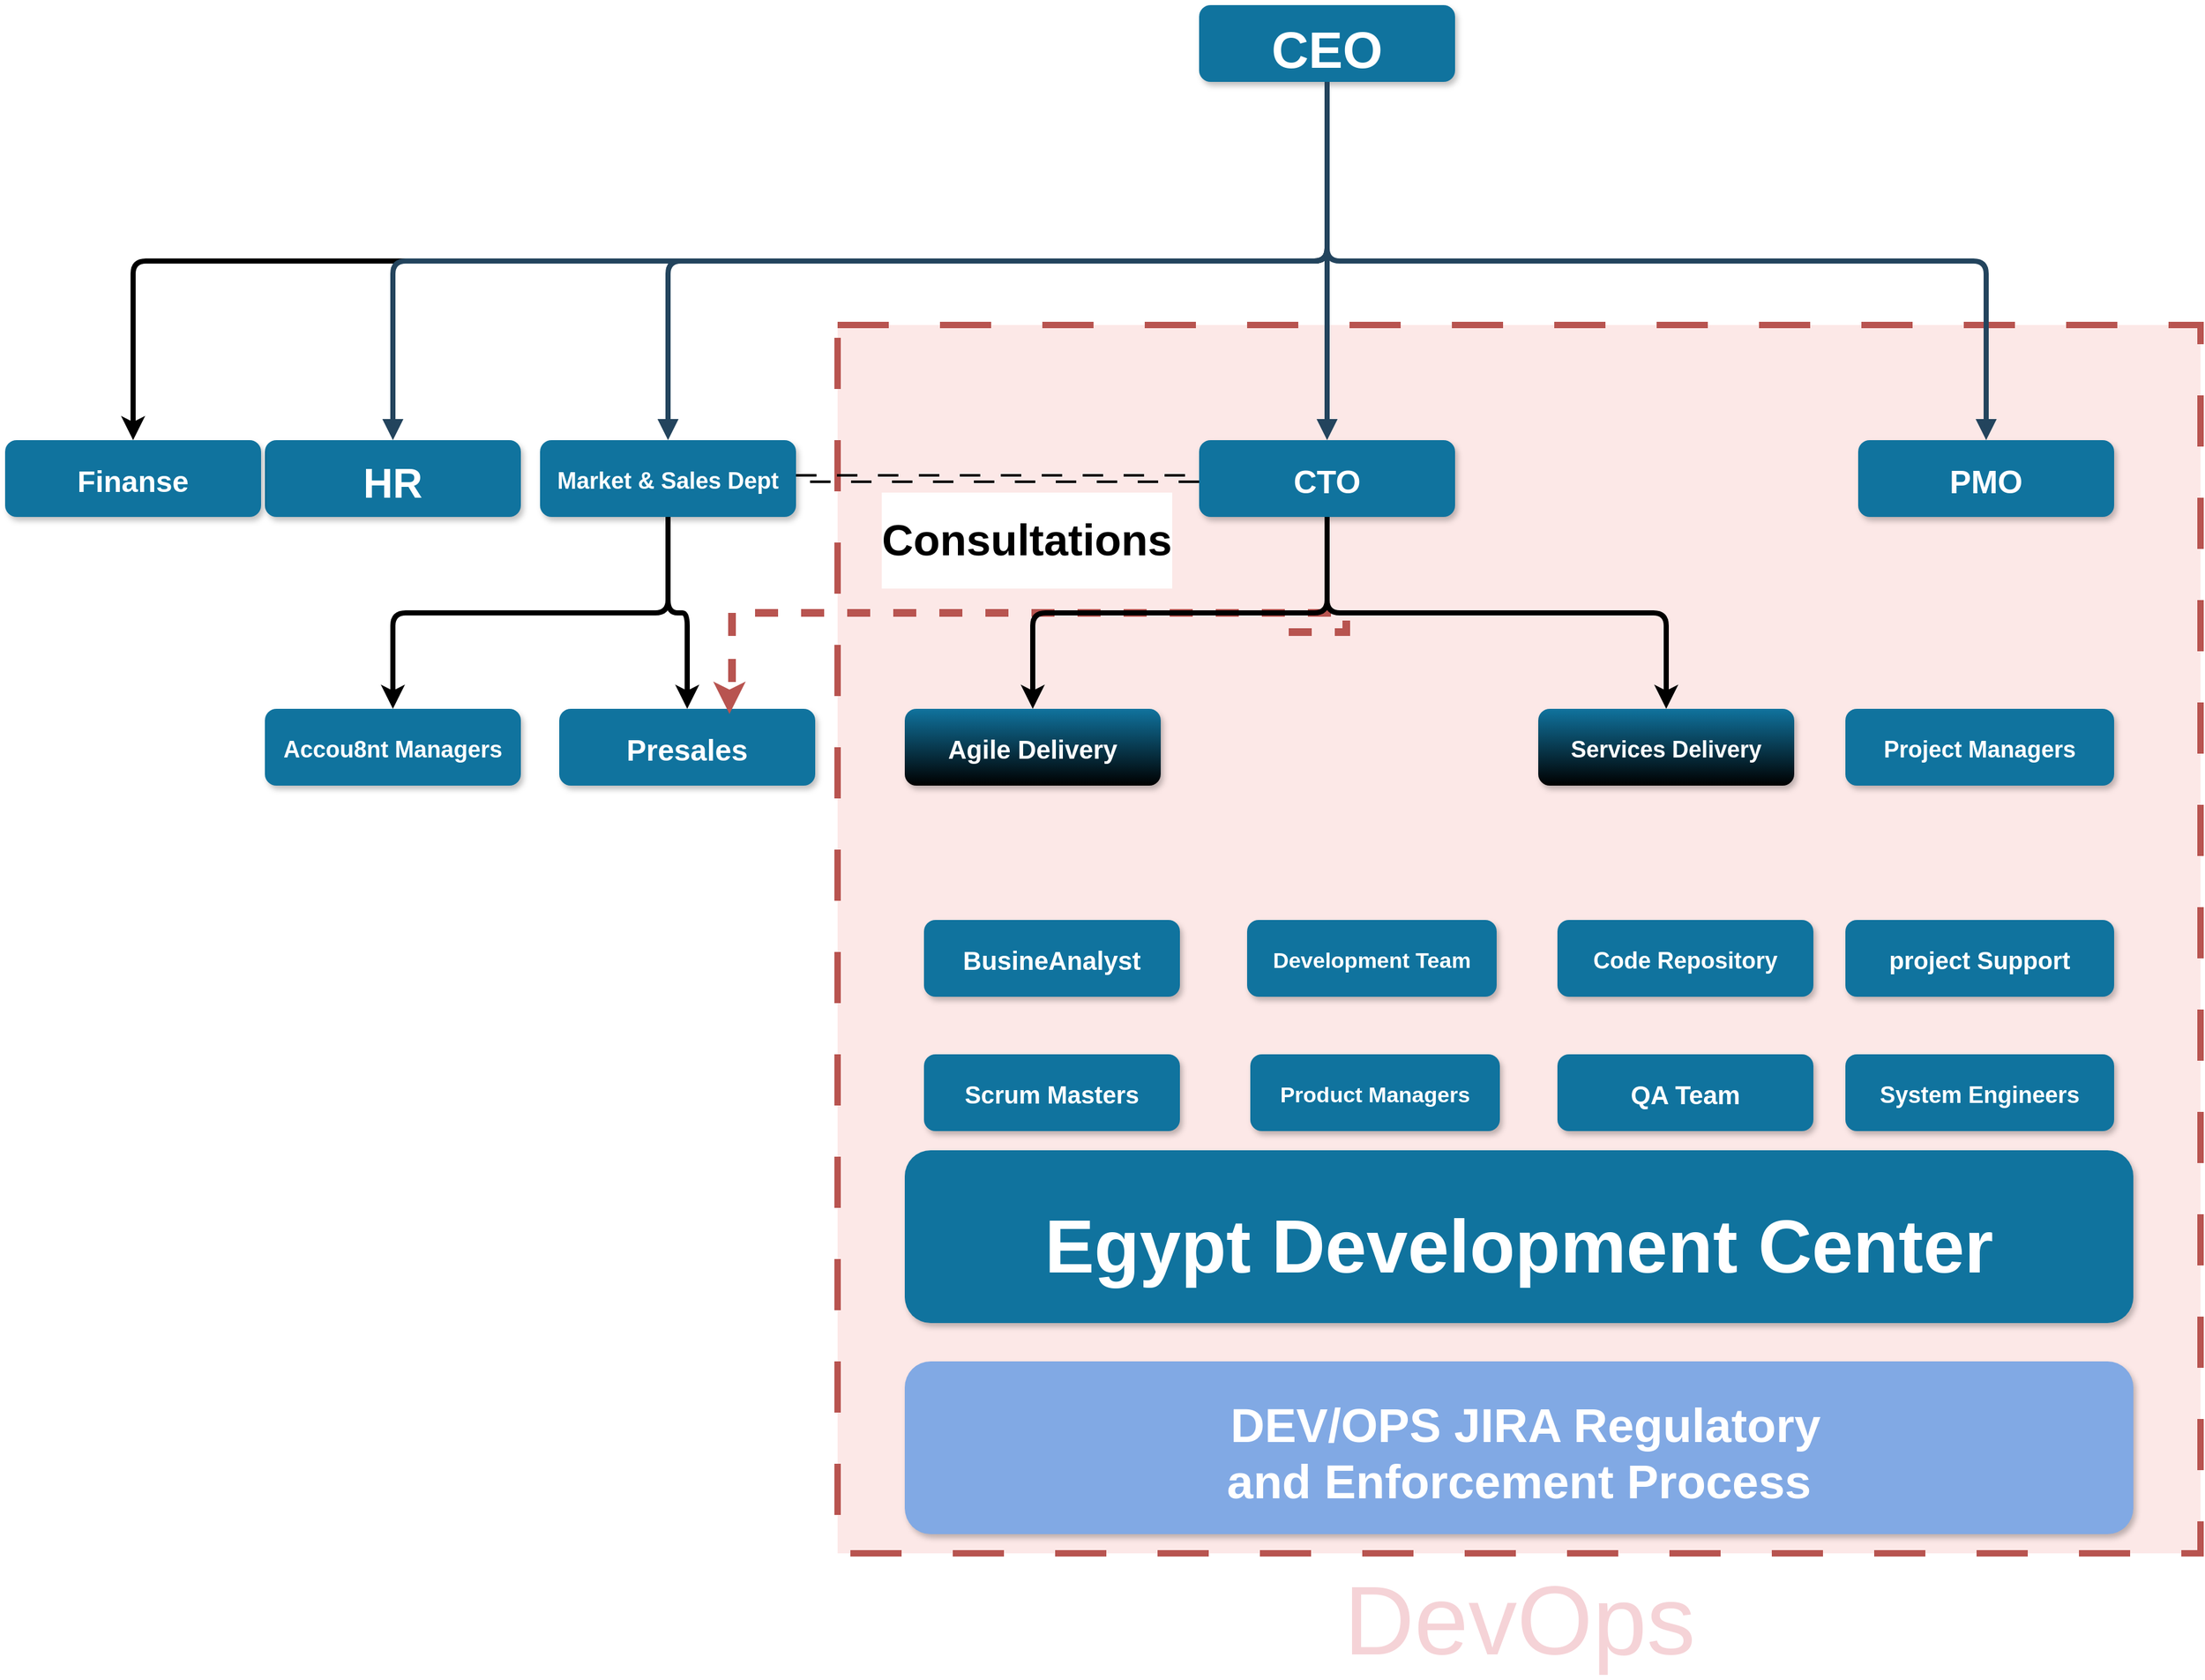 <mxfile version="21.3.8" type="github">
  <diagram name="Page-1" id="97916047-d0de-89f5-080d-49f4d83e522f">
    <mxGraphModel dx="4753.5" dy="1537" grid="1" gridSize="15" guides="1" tooltips="1" connect="1" arrows="1" fold="1" page="1" pageScale="1.5" pageWidth="1169" pageHeight="827" background="none" math="0" shadow="0">
      <root>
        <mxCell id="0" />
        <mxCell id="1" parent="0" />
        <mxCell id="q62X1OPbBHmOXAmcqwwK-60" value="&lt;font color=&quot;#f5d3d7&quot;&gt;DevOps&lt;/font&gt;" style="rounded=0;whiteSpace=wrap;html=1;absoluteArcSize=1;arcSize=14;strokeWidth=5;fillColor=#fce8e7;strokeColor=#b85450;dashed=1;dashPattern=8 8;fontSize=76;labelPosition=center;verticalLabelPosition=bottom;align=center;verticalAlign=top;fontColor=#ff0000;" parent="1" vertex="1">
          <mxGeometry x="-1102.5" y="300" width="1065" height="960" as="geometry" />
        </mxCell>
        <mxCell id="CrXu2PX2MfrCH1NT0C0y-90" style="edgeStyle=orthogonalEdgeStyle;rounded=1;orthogonalLoop=1;jettySize=auto;html=1;entryX=0.5;entryY=0;entryDx=0;entryDy=0;strokeWidth=4;exitX=0.5;exitY=1;exitDx=0;exitDy=0;" parent="1" source="2" target="CrXu2PX2MfrCH1NT0C0y-88" edge="1">
          <mxGeometry relative="1" as="geometry">
            <Array as="points" />
          </mxGeometry>
        </mxCell>
        <mxCell id="2" value="CEO" style="rounded=1;fillColor=#10739E;strokeColor=none;shadow=1;gradientColor=none;fontStyle=1;fontColor=#FFFFFF;fontSize=40;" parent="1" vertex="1">
          <mxGeometry x="-820" y="50" width="200" height="60" as="geometry" />
        </mxCell>
        <mxCell id="CrXu2PX2MfrCH1NT0C0y-84" style="edgeStyle=orthogonalEdgeStyle;rounded=1;orthogonalLoop=1;jettySize=auto;html=1;exitX=0.5;exitY=1;exitDx=0;exitDy=0;entryX=0.58;entryY=0.167;entryDx=0;entryDy=0;entryPerimeter=0;strokeWidth=4;strokeColor=none;" parent="1" source="4" target="CrXu2PX2MfrCH1NT0C0y-81" edge="1">
          <mxGeometry relative="1" as="geometry" />
        </mxCell>
        <mxCell id="CrXu2PX2MfrCH1NT0C0y-85" style="edgeStyle=orthogonalEdgeStyle;rounded=1;orthogonalLoop=1;jettySize=auto;html=1;exitX=0.5;exitY=1;exitDx=0;exitDy=0;entryX=0.5;entryY=0;entryDx=0;entryDy=0;strokeWidth=4;" parent="1" source="4" target="CrXu2PX2MfrCH1NT0C0y-81" edge="1">
          <mxGeometry relative="1" as="geometry" />
        </mxCell>
        <mxCell id="CrXu2PX2MfrCH1NT0C0y-86" style="edgeStyle=orthogonalEdgeStyle;rounded=1;orthogonalLoop=1;jettySize=auto;html=1;entryX=0.5;entryY=0;entryDx=0;entryDy=0;strokeWidth=4;exitX=0.5;exitY=1;exitDx=0;exitDy=0;" parent="1" source="4" target="CrXu2PX2MfrCH1NT0C0y-83" edge="1">
          <mxGeometry relative="1" as="geometry" />
        </mxCell>
        <mxCell id="6kh2NXwSWNFiOTCWh3Pq-35" style="edgeStyle=orthogonalEdgeStyle;rounded=0;orthogonalLoop=1;jettySize=auto;html=1;entryX=0;entryY=0.5;entryDx=0;entryDy=0;dashed=1;dashPattern=8 8;shape=link;strokeWidth=2;" edge="1" parent="1" source="4" target="CrXu2PX2MfrCH1NT0C0y-61">
          <mxGeometry relative="1" as="geometry" />
        </mxCell>
        <mxCell id="4" value="Market &amp; Sales Dept" style="rounded=1;fillColor=#10739E;strokeColor=none;shadow=1;gradientColor=none;fontStyle=1;fontColor=#FFFFFF;fontSize=18;" parent="1" vertex="1">
          <mxGeometry x="-1335" y="390" width="200" height="60" as="geometry" />
        </mxCell>
        <mxCell id="5" value="PMO " style="rounded=1;fillColor=#10739E;strokeColor=none;shadow=1;gradientColor=none;fontStyle=1;fontColor=#FFFFFF;fontSize=25;" parent="1" vertex="1">
          <mxGeometry x="-305" y="390" width="200" height="60" as="geometry" />
        </mxCell>
        <mxCell id="6" value="HR" style="rounded=1;fillColor=#10739E;strokeColor=none;shadow=1;gradientColor=none;fontStyle=1;fontColor=#FFFFFF;fontSize=32;" parent="1" vertex="1">
          <mxGeometry x="-1550" y="390" width="200" height="60" as="geometry" />
        </mxCell>
        <mxCell id="8" value="Development Team" style="rounded=1;fillColor=#10739E;strokeColor=none;shadow=1;gradientColor=none;fontStyle=1;fontColor=#FFFFFF;fontSize=17;" parent="1" vertex="1">
          <mxGeometry x="-782.5" y="765" width="195" height="60" as="geometry" />
        </mxCell>
        <mxCell id="13" value="Code Repository" style="rounded=1;fillColor=#10739E;strokeColor=none;shadow=1;gradientColor=none;fontStyle=1;fontColor=#FFFFFF;fontSize=18;" parent="1" vertex="1">
          <mxGeometry x="-540" y="765" width="200" height="60" as="geometry" />
        </mxCell>
        <mxCell id="18" value="BusineAnalyst" style="rounded=1;fillColor=#10739E;strokeColor=none;shadow=1;gradientColor=none;fontStyle=1;fontColor=#FFFFFF;fontSize=20;" parent="1" vertex="1">
          <mxGeometry x="-1035" y="765" width="200" height="60" as="geometry" />
        </mxCell>
        <mxCell id="23" value=" DEV/OPS JIRA Regulatory &#xa;and Enforcement Process" style="rounded=1;fillColor=#81a9e4;strokeColor=none;shadow=1;gradientColor=none;fontStyle=1;fontColor=#FFFFFF;fontSize=37;" parent="1" vertex="1">
          <mxGeometry x="-1050" y="1110" width="960" height="135" as="geometry" />
        </mxCell>
        <mxCell id="30" value="" style="edgeStyle=elbowEdgeStyle;elbow=vertical;strokeWidth=4;endArrow=block;endFill=1;fontStyle=1;strokeColor=#23445D;exitX=0.5;exitY=1;exitDx=0;exitDy=0;entryX=0.5;entryY=0;entryDx=0;entryDy=0;" parent="1" target="5" edge="1">
          <mxGeometry x="-1340" y="130" width="100" height="100" as="geometry">
            <mxPoint x="-720" y="110" as="sourcePoint" />
            <mxPoint x="320" y="400" as="targetPoint" />
            <Array as="points">
              <mxPoint x="-170" y="250" />
            </Array>
          </mxGeometry>
        </mxCell>
        <mxCell id="31" value="" style="edgeStyle=elbowEdgeStyle;elbow=vertical;strokeWidth=4;endArrow=block;endFill=1;fontStyle=1;strokeColor=#23445D;exitX=0.5;exitY=1;exitDx=0;exitDy=0;" parent="1" source="2" target="4" edge="1">
          <mxGeometry x="-1340" y="130" width="100" height="100" as="geometry">
            <mxPoint x="-579" y="370" as="sourcePoint" />
            <mxPoint x="-1240" y="130" as="targetPoint" />
          </mxGeometry>
        </mxCell>
        <mxCell id="32" value="" style="edgeStyle=elbowEdgeStyle;elbow=vertical;strokeWidth=4;endArrow=block;endFill=1;fontStyle=1;strokeColor=#23445D;exitX=0.5;exitY=1;exitDx=0;exitDy=0;" parent="1" source="2" target="6" edge="1">
          <mxGeometry x="-1340" y="130" width="100" height="100" as="geometry">
            <mxPoint x="-579" y="370" as="sourcePoint" />
            <mxPoint x="-1240" y="130" as="targetPoint" />
            <Array as="points" />
          </mxGeometry>
        </mxCell>
        <mxCell id="CrXu2PX2MfrCH1NT0C0y-64" value="" style="edgeStyle=elbowEdgeStyle;elbow=vertical;strokeWidth=4;endArrow=block;endFill=1;fontStyle=1;strokeColor=#23445D;exitX=0.5;exitY=1;exitDx=0;exitDy=0;entryX=0.5;entryY=0;entryDx=0;entryDy=0;" parent="1" source="2" target="CrXu2PX2MfrCH1NT0C0y-61" edge="1">
          <mxGeometry x="-1330" y="140" width="100" height="100" as="geometry">
            <mxPoint x="-550" y="120" as="sourcePoint" />
            <mxPoint x="-400" y="430" as="targetPoint" />
            <Array as="points">
              <mxPoint x="-760" y="250" />
              <mxPoint x="-90" y="430" />
              <mxPoint x="-340" y="270" />
              <mxPoint x="-360" y="230" />
              <mxPoint x="-320" y="274" />
            </Array>
          </mxGeometry>
        </mxCell>
        <mxCell id="CrXu2PX2MfrCH1NT0C0y-70" value="Services Delivery" style="rounded=1;fillColor=#10739E;strokeColor=none;shadow=1;gradientColor=default;fontStyle=1;fontColor=#FFFFFF;fontSize=18;" parent="1" vertex="1">
          <mxGeometry x="-555" y="600" width="200" height="60" as="geometry" />
        </mxCell>
        <mxCell id="CrXu2PX2MfrCH1NT0C0y-81" value="Presales" style="rounded=1;fillColor=#10739E;strokeColor=none;shadow=1;gradientColor=none;fontStyle=1;fontColor=#FFFFFF;fontSize=23;" parent="1" vertex="1">
          <mxGeometry x="-1320" y="600" width="200" height="60" as="geometry" />
        </mxCell>
        <mxCell id="CrXu2PX2MfrCH1NT0C0y-83" value="Accou8nt Managers" style="rounded=1;fillColor=#10739E;strokeColor=none;shadow=1;gradientColor=none;fontStyle=1;fontColor=#FFFFFF;fontSize=18;" parent="1" vertex="1">
          <mxGeometry x="-1550" y="600" width="200" height="60" as="geometry" />
        </mxCell>
        <mxCell id="CrXu2PX2MfrCH1NT0C0y-88" value="Finanse" style="rounded=1;fillColor=#10739E;strokeColor=none;shadow=1;gradientColor=none;fontStyle=1;fontColor=#FFFFFF;fontSize=23;" parent="1" vertex="1">
          <mxGeometry x="-1753" y="390" width="200" height="60" as="geometry" />
        </mxCell>
        <mxCell id="q62X1OPbBHmOXAmcqwwK-58" style="edgeStyle=orthogonalEdgeStyle;rounded=0;orthogonalLoop=1;jettySize=auto;html=1;dashed=1;strokeWidth=6;fillColor=#f8cecc;strokeColor=#b85450;entryX=0.665;entryY=-0.183;entryDx=0;entryDy=0;entryPerimeter=0;" parent="1" edge="1">
          <mxGeometry relative="1" as="geometry">
            <Array as="points">
              <mxPoint x="-705" y="540" />
              <mxPoint x="-705" y="525" />
              <mxPoint x="-1185" y="525" />
              <mxPoint x="-1185" y="585" />
              <mxPoint x="-1187" y="585" />
            </Array>
            <mxPoint x="-750" y="540" as="sourcePoint" />
            <mxPoint x="-1187" y="604.02" as="targetPoint" />
          </mxGeometry>
        </mxCell>
        <mxCell id="6kh2NXwSWNFiOTCWh3Pq-34" value="&lt;h2 style=&quot;font-size: 21px;&quot;&gt;&lt;font style=&quot;font-size: 34px;&quot;&gt;Consultations&lt;/font&gt;&lt;/h2&gt;" style="edgeLabel;html=1;align=center;verticalAlign=middle;resizable=0;points=[];" vertex="1" connectable="0" parent="q62X1OPbBHmOXAmcqwwK-58">
          <mxGeometry y="-57" relative="1" as="geometry">
            <mxPoint as="offset" />
          </mxGeometry>
        </mxCell>
        <mxCell id="5qOrhaFOBWcQHs733vTS-32" style="edgeStyle=orthogonalEdgeStyle;rounded=1;orthogonalLoop=1;jettySize=auto;html=1;strokeWidth=4;exitX=0.5;exitY=1;exitDx=0;exitDy=0;" parent="1" source="CrXu2PX2MfrCH1NT0C0y-61" target="CrXu2PX2MfrCH1NT0C0y-70" edge="1">
          <mxGeometry relative="1" as="geometry" />
        </mxCell>
        <mxCell id="CrXu2PX2MfrCH1NT0C0y-61" value="CTO" style="rounded=1;fillColor=#10739E;strokeColor=none;shadow=1;gradientColor=none;fontStyle=1;fontColor=#FFFFFF;fontSize=25;" parent="1" vertex="1">
          <mxGeometry x="-820" y="390" width="200" height="60" as="geometry" />
        </mxCell>
        <mxCell id="CrXu2PX2MfrCH1NT0C0y-106" value="System Engineers " style="rounded=1;fillColor=#10739E;strokeColor=none;shadow=1;gradientColor=none;fontStyle=1;fontColor=#FFFFFF;fontSize=18;" parent="1" vertex="1">
          <mxGeometry x="-315" y="870" width="210" height="60" as="geometry" />
        </mxCell>
        <mxCell id="CrXu2PX2MfrCH1NT0C0y-108" value="Project Managers" style="rounded=1;fillColor=#10739E;strokeColor=none;shadow=1;gradientColor=none;fontStyle=1;fontColor=#FFFFFF;fontSize=18;" parent="1" vertex="1">
          <mxGeometry x="-315" y="600" width="210" height="60" as="geometry" />
        </mxCell>
        <mxCell id="CrXu2PX2MfrCH1NT0C0y-122" value="QA Team" style="rounded=1;fillColor=#10739E;strokeColor=none;shadow=1;gradientColor=none;fontStyle=1;fontColor=#FFFFFF;fontSize=20;" parent="1" vertex="1">
          <mxGeometry x="-540" y="870" width="200" height="60" as="geometry" />
        </mxCell>
        <mxCell id="7" value="Egypt Development Center" style="rounded=1;fillColor=#10739E;strokeColor=none;shadow=1;gradientColor=none;fontStyle=1;fontColor=#FFFFFF;fontSize=58;" parent="1" vertex="1">
          <mxGeometry x="-1050" y="945" width="960" height="135" as="geometry" />
        </mxCell>
        <mxCell id="CrXu2PX2MfrCH1NT0C0y-109" value="Scrum Masters" style="rounded=1;fillColor=#10739E;strokeColor=none;shadow=1;gradientColor=none;fontStyle=1;fontColor=#FFFFFF;fontSize=19;" parent="1" vertex="1">
          <mxGeometry x="-1035" y="870" width="200" height="60" as="geometry" />
        </mxCell>
        <mxCell id="q62X1OPbBHmOXAmcqwwK-56" value="" style="edgeStyle=orthogonalEdgeStyle;rounded=1;orthogonalLoop=1;jettySize=auto;html=1;entryX=0.5;entryY=0;entryDx=0;entryDy=0;strokeWidth=4;exitX=0.5;exitY=1;exitDx=0;exitDy=0;" parent="1" source="CrXu2PX2MfrCH1NT0C0y-61" target="CrXu2PX2MfrCH1NT0C0y-71" edge="1">
          <mxGeometry relative="1" as="geometry">
            <mxPoint x="-680" y="450" as="sourcePoint" />
            <mxPoint x="-748" y="570" as="targetPoint" />
          </mxGeometry>
        </mxCell>
        <mxCell id="CrXu2PX2MfrCH1NT0C0y-71" value="Agile Delivery" style="rounded=1;fillColor=#10739E;strokeColor=none;shadow=1;gradientColor=default;fontStyle=1;fontColor=#FFFFFF;fontSize=20;" parent="1" vertex="1">
          <mxGeometry x="-1050" y="600" width="200" height="60" as="geometry" />
        </mxCell>
        <mxCell id="q62X1OPbBHmOXAmcqwwK-57" value="project Support" style="rounded=1;fillColor=#10739E;strokeColor=none;shadow=1;gradientColor=none;fontStyle=1;fontColor=#FFFFFF;fontSize=19;" parent="1" vertex="1">
          <mxGeometry x="-315" y="765" width="210" height="60" as="geometry" />
        </mxCell>
        <mxCell id="6kh2NXwSWNFiOTCWh3Pq-33" value="Product Managers" style="rounded=1;fillColor=#10739E;strokeColor=none;shadow=1;gradientColor=none;fontStyle=1;fontColor=#FFFFFF;fontSize=17;" vertex="1" parent="1">
          <mxGeometry x="-780" y="870" width="195" height="60" as="geometry" />
        </mxCell>
      </root>
    </mxGraphModel>
  </diagram>
</mxfile>
